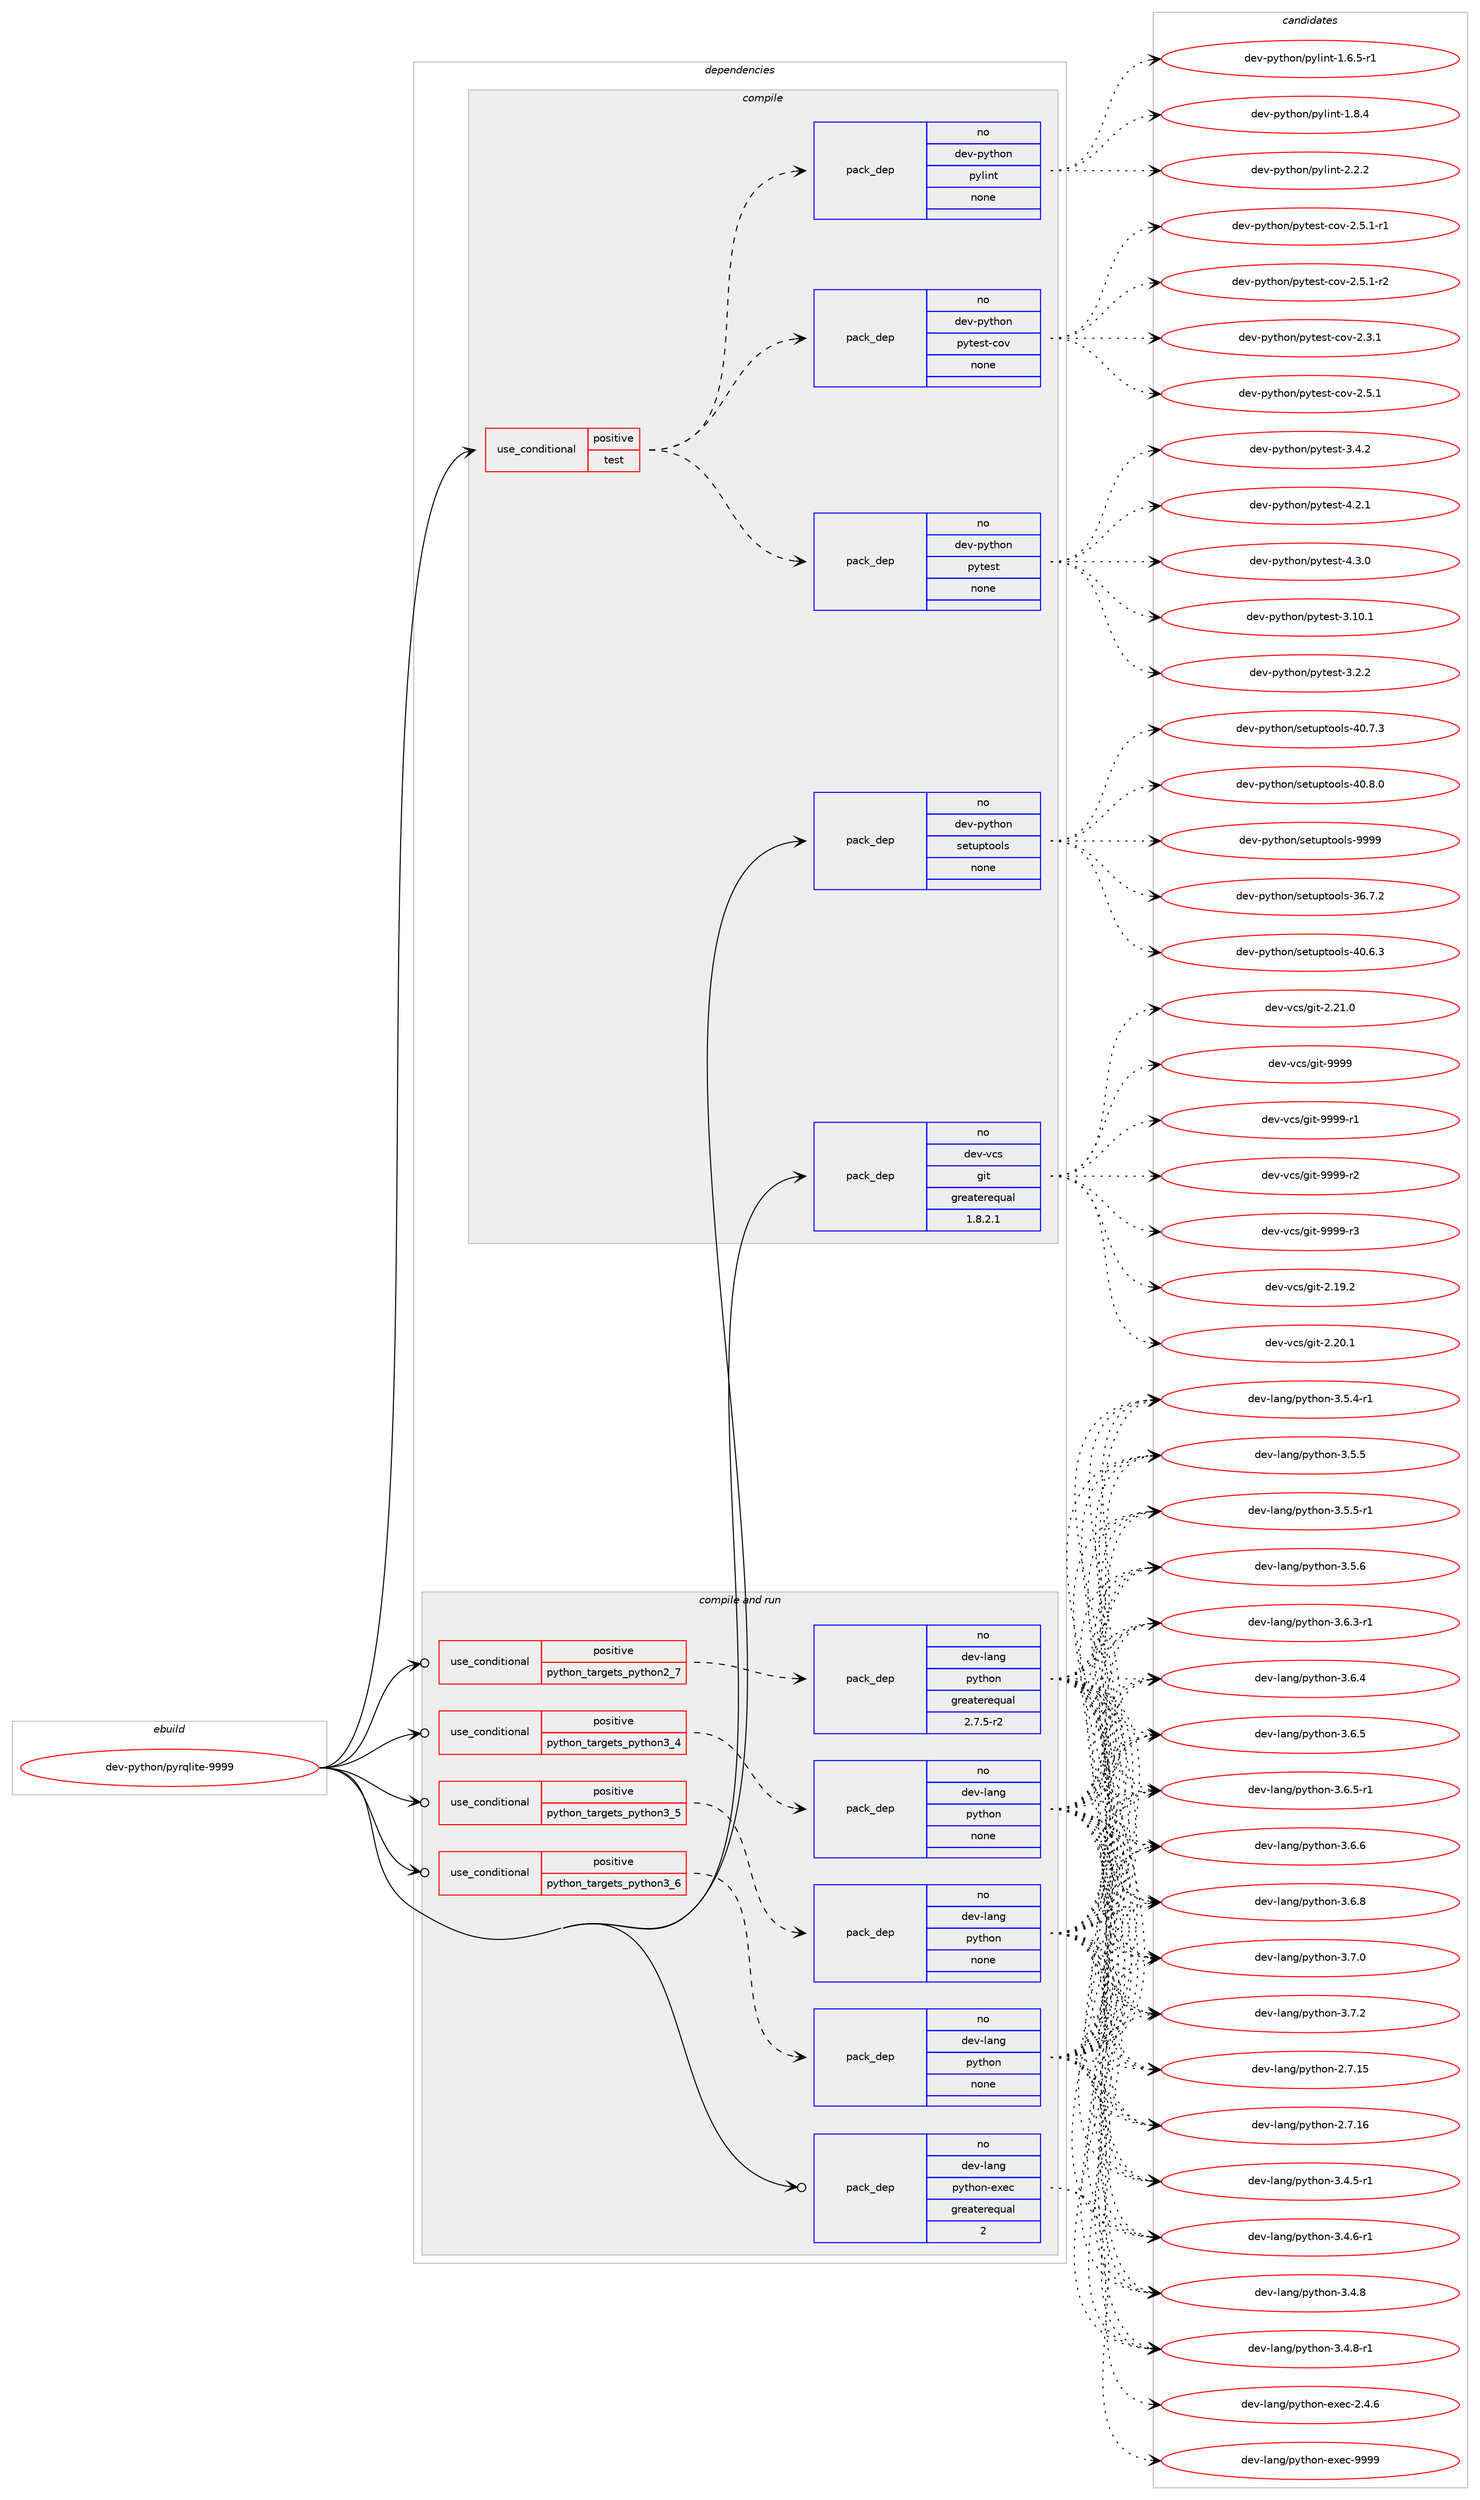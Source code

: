 digraph prolog {

# *************
# Graph options
# *************

newrank=true;
concentrate=true;
compound=true;
graph [rankdir=LR,fontname=Helvetica,fontsize=10,ranksep=1.5];#, ranksep=2.5, nodesep=0.2];
edge  [arrowhead=vee];
node  [fontname=Helvetica,fontsize=10];

# **********
# The ebuild
# **********

subgraph cluster_leftcol {
color=gray;
rank=same;
label=<<i>ebuild</i>>;
id [label="dev-python/pyrqlite-9999", color=red, width=4, href="../dev-python/pyrqlite-9999.svg"];
}

# ****************
# The dependencies
# ****************

subgraph cluster_midcol {
color=gray;
label=<<i>dependencies</i>>;
subgraph cluster_compile {
fillcolor="#eeeeee";
style=filled;
label=<<i>compile</i>>;
subgraph cond381707 {
dependency1432055 [label=<<TABLE BORDER="0" CELLBORDER="1" CELLSPACING="0" CELLPADDING="4"><TR><TD ROWSPAN="3" CELLPADDING="10">use_conditional</TD></TR><TR><TD>positive</TD></TR><TR><TD>test</TD></TR></TABLE>>, shape=none, color=red];
subgraph pack1027008 {
dependency1432056 [label=<<TABLE BORDER="0" CELLBORDER="1" CELLSPACING="0" CELLPADDING="4" WIDTH="220"><TR><TD ROWSPAN="6" CELLPADDING="30">pack_dep</TD></TR><TR><TD WIDTH="110">no</TD></TR><TR><TD>dev-python</TD></TR><TR><TD>pytest</TD></TR><TR><TD>none</TD></TR><TR><TD></TD></TR></TABLE>>, shape=none, color=blue];
}
dependency1432055:e -> dependency1432056:w [weight=20,style="dashed",arrowhead="vee"];
subgraph pack1027009 {
dependency1432057 [label=<<TABLE BORDER="0" CELLBORDER="1" CELLSPACING="0" CELLPADDING="4" WIDTH="220"><TR><TD ROWSPAN="6" CELLPADDING="30">pack_dep</TD></TR><TR><TD WIDTH="110">no</TD></TR><TR><TD>dev-python</TD></TR><TR><TD>pytest-cov</TD></TR><TR><TD>none</TD></TR><TR><TD></TD></TR></TABLE>>, shape=none, color=blue];
}
dependency1432055:e -> dependency1432057:w [weight=20,style="dashed",arrowhead="vee"];
subgraph pack1027010 {
dependency1432058 [label=<<TABLE BORDER="0" CELLBORDER="1" CELLSPACING="0" CELLPADDING="4" WIDTH="220"><TR><TD ROWSPAN="6" CELLPADDING="30">pack_dep</TD></TR><TR><TD WIDTH="110">no</TD></TR><TR><TD>dev-python</TD></TR><TR><TD>pylint</TD></TR><TR><TD>none</TD></TR><TR><TD></TD></TR></TABLE>>, shape=none, color=blue];
}
dependency1432055:e -> dependency1432058:w [weight=20,style="dashed",arrowhead="vee"];
}
id:e -> dependency1432055:w [weight=20,style="solid",arrowhead="vee"];
subgraph pack1027011 {
dependency1432059 [label=<<TABLE BORDER="0" CELLBORDER="1" CELLSPACING="0" CELLPADDING="4" WIDTH="220"><TR><TD ROWSPAN="6" CELLPADDING="30">pack_dep</TD></TR><TR><TD WIDTH="110">no</TD></TR><TR><TD>dev-python</TD></TR><TR><TD>setuptools</TD></TR><TR><TD>none</TD></TR><TR><TD></TD></TR></TABLE>>, shape=none, color=blue];
}
id:e -> dependency1432059:w [weight=20,style="solid",arrowhead="vee"];
subgraph pack1027012 {
dependency1432060 [label=<<TABLE BORDER="0" CELLBORDER="1" CELLSPACING="0" CELLPADDING="4" WIDTH="220"><TR><TD ROWSPAN="6" CELLPADDING="30">pack_dep</TD></TR><TR><TD WIDTH="110">no</TD></TR><TR><TD>dev-vcs</TD></TR><TR><TD>git</TD></TR><TR><TD>greaterequal</TD></TR><TR><TD>1.8.2.1</TD></TR></TABLE>>, shape=none, color=blue];
}
id:e -> dependency1432060:w [weight=20,style="solid",arrowhead="vee"];
}
subgraph cluster_compileandrun {
fillcolor="#eeeeee";
style=filled;
label=<<i>compile and run</i>>;
subgraph cond381708 {
dependency1432061 [label=<<TABLE BORDER="0" CELLBORDER="1" CELLSPACING="0" CELLPADDING="4"><TR><TD ROWSPAN="3" CELLPADDING="10">use_conditional</TD></TR><TR><TD>positive</TD></TR><TR><TD>python_targets_python2_7</TD></TR></TABLE>>, shape=none, color=red];
subgraph pack1027013 {
dependency1432062 [label=<<TABLE BORDER="0" CELLBORDER="1" CELLSPACING="0" CELLPADDING="4" WIDTH="220"><TR><TD ROWSPAN="6" CELLPADDING="30">pack_dep</TD></TR><TR><TD WIDTH="110">no</TD></TR><TR><TD>dev-lang</TD></TR><TR><TD>python</TD></TR><TR><TD>greaterequal</TD></TR><TR><TD>2.7.5-r2</TD></TR></TABLE>>, shape=none, color=blue];
}
dependency1432061:e -> dependency1432062:w [weight=20,style="dashed",arrowhead="vee"];
}
id:e -> dependency1432061:w [weight=20,style="solid",arrowhead="odotvee"];
subgraph cond381709 {
dependency1432063 [label=<<TABLE BORDER="0" CELLBORDER="1" CELLSPACING="0" CELLPADDING="4"><TR><TD ROWSPAN="3" CELLPADDING="10">use_conditional</TD></TR><TR><TD>positive</TD></TR><TR><TD>python_targets_python3_4</TD></TR></TABLE>>, shape=none, color=red];
subgraph pack1027014 {
dependency1432064 [label=<<TABLE BORDER="0" CELLBORDER="1" CELLSPACING="0" CELLPADDING="4" WIDTH="220"><TR><TD ROWSPAN="6" CELLPADDING="30">pack_dep</TD></TR><TR><TD WIDTH="110">no</TD></TR><TR><TD>dev-lang</TD></TR><TR><TD>python</TD></TR><TR><TD>none</TD></TR><TR><TD></TD></TR></TABLE>>, shape=none, color=blue];
}
dependency1432063:e -> dependency1432064:w [weight=20,style="dashed",arrowhead="vee"];
}
id:e -> dependency1432063:w [weight=20,style="solid",arrowhead="odotvee"];
subgraph cond381710 {
dependency1432065 [label=<<TABLE BORDER="0" CELLBORDER="1" CELLSPACING="0" CELLPADDING="4"><TR><TD ROWSPAN="3" CELLPADDING="10">use_conditional</TD></TR><TR><TD>positive</TD></TR><TR><TD>python_targets_python3_5</TD></TR></TABLE>>, shape=none, color=red];
subgraph pack1027015 {
dependency1432066 [label=<<TABLE BORDER="0" CELLBORDER="1" CELLSPACING="0" CELLPADDING="4" WIDTH="220"><TR><TD ROWSPAN="6" CELLPADDING="30">pack_dep</TD></TR><TR><TD WIDTH="110">no</TD></TR><TR><TD>dev-lang</TD></TR><TR><TD>python</TD></TR><TR><TD>none</TD></TR><TR><TD></TD></TR></TABLE>>, shape=none, color=blue];
}
dependency1432065:e -> dependency1432066:w [weight=20,style="dashed",arrowhead="vee"];
}
id:e -> dependency1432065:w [weight=20,style="solid",arrowhead="odotvee"];
subgraph cond381711 {
dependency1432067 [label=<<TABLE BORDER="0" CELLBORDER="1" CELLSPACING="0" CELLPADDING="4"><TR><TD ROWSPAN="3" CELLPADDING="10">use_conditional</TD></TR><TR><TD>positive</TD></TR><TR><TD>python_targets_python3_6</TD></TR></TABLE>>, shape=none, color=red];
subgraph pack1027016 {
dependency1432068 [label=<<TABLE BORDER="0" CELLBORDER="1" CELLSPACING="0" CELLPADDING="4" WIDTH="220"><TR><TD ROWSPAN="6" CELLPADDING="30">pack_dep</TD></TR><TR><TD WIDTH="110">no</TD></TR><TR><TD>dev-lang</TD></TR><TR><TD>python</TD></TR><TR><TD>none</TD></TR><TR><TD></TD></TR></TABLE>>, shape=none, color=blue];
}
dependency1432067:e -> dependency1432068:w [weight=20,style="dashed",arrowhead="vee"];
}
id:e -> dependency1432067:w [weight=20,style="solid",arrowhead="odotvee"];
subgraph pack1027017 {
dependency1432069 [label=<<TABLE BORDER="0" CELLBORDER="1" CELLSPACING="0" CELLPADDING="4" WIDTH="220"><TR><TD ROWSPAN="6" CELLPADDING="30">pack_dep</TD></TR><TR><TD WIDTH="110">no</TD></TR><TR><TD>dev-lang</TD></TR><TR><TD>python-exec</TD></TR><TR><TD>greaterequal</TD></TR><TR><TD>2</TD></TR></TABLE>>, shape=none, color=blue];
}
id:e -> dependency1432069:w [weight=20,style="solid",arrowhead="odotvee"];
}
subgraph cluster_run {
fillcolor="#eeeeee";
style=filled;
label=<<i>run</i>>;
}
}

# **************
# The candidates
# **************

subgraph cluster_choices {
rank=same;
color=gray;
label=<<i>candidates</i>>;

subgraph choice1027008 {
color=black;
nodesep=1;
choice100101118451121211161041111104711212111610111511645514649484649 [label="dev-python/pytest-3.10.1", color=red, width=4,href="../dev-python/pytest-3.10.1.svg"];
choice1001011184511212111610411111047112121116101115116455146504650 [label="dev-python/pytest-3.2.2", color=red, width=4,href="../dev-python/pytest-3.2.2.svg"];
choice1001011184511212111610411111047112121116101115116455146524650 [label="dev-python/pytest-3.4.2", color=red, width=4,href="../dev-python/pytest-3.4.2.svg"];
choice1001011184511212111610411111047112121116101115116455246504649 [label="dev-python/pytest-4.2.1", color=red, width=4,href="../dev-python/pytest-4.2.1.svg"];
choice1001011184511212111610411111047112121116101115116455246514648 [label="dev-python/pytest-4.3.0", color=red, width=4,href="../dev-python/pytest-4.3.0.svg"];
dependency1432056:e -> choice100101118451121211161041111104711212111610111511645514649484649:w [style=dotted,weight="100"];
dependency1432056:e -> choice1001011184511212111610411111047112121116101115116455146504650:w [style=dotted,weight="100"];
dependency1432056:e -> choice1001011184511212111610411111047112121116101115116455146524650:w [style=dotted,weight="100"];
dependency1432056:e -> choice1001011184511212111610411111047112121116101115116455246504649:w [style=dotted,weight="100"];
dependency1432056:e -> choice1001011184511212111610411111047112121116101115116455246514648:w [style=dotted,weight="100"];
}
subgraph choice1027009 {
color=black;
nodesep=1;
choice10010111845112121116104111110471121211161011151164599111118455046514649 [label="dev-python/pytest-cov-2.3.1", color=red, width=4,href="../dev-python/pytest-cov-2.3.1.svg"];
choice10010111845112121116104111110471121211161011151164599111118455046534649 [label="dev-python/pytest-cov-2.5.1", color=red, width=4,href="../dev-python/pytest-cov-2.5.1.svg"];
choice100101118451121211161041111104711212111610111511645991111184550465346494511449 [label="dev-python/pytest-cov-2.5.1-r1", color=red, width=4,href="../dev-python/pytest-cov-2.5.1-r1.svg"];
choice100101118451121211161041111104711212111610111511645991111184550465346494511450 [label="dev-python/pytest-cov-2.5.1-r2", color=red, width=4,href="../dev-python/pytest-cov-2.5.1-r2.svg"];
dependency1432057:e -> choice10010111845112121116104111110471121211161011151164599111118455046514649:w [style=dotted,weight="100"];
dependency1432057:e -> choice10010111845112121116104111110471121211161011151164599111118455046534649:w [style=dotted,weight="100"];
dependency1432057:e -> choice100101118451121211161041111104711212111610111511645991111184550465346494511449:w [style=dotted,weight="100"];
dependency1432057:e -> choice100101118451121211161041111104711212111610111511645991111184550465346494511450:w [style=dotted,weight="100"];
}
subgraph choice1027010 {
color=black;
nodesep=1;
choice10010111845112121116104111110471121211081051101164549465446534511449 [label="dev-python/pylint-1.6.5-r1", color=red, width=4,href="../dev-python/pylint-1.6.5-r1.svg"];
choice1001011184511212111610411111047112121108105110116454946564652 [label="dev-python/pylint-1.8.4", color=red, width=4,href="../dev-python/pylint-1.8.4.svg"];
choice1001011184511212111610411111047112121108105110116455046504650 [label="dev-python/pylint-2.2.2", color=red, width=4,href="../dev-python/pylint-2.2.2.svg"];
dependency1432058:e -> choice10010111845112121116104111110471121211081051101164549465446534511449:w [style=dotted,weight="100"];
dependency1432058:e -> choice1001011184511212111610411111047112121108105110116454946564652:w [style=dotted,weight="100"];
dependency1432058:e -> choice1001011184511212111610411111047112121108105110116455046504650:w [style=dotted,weight="100"];
}
subgraph choice1027011 {
color=black;
nodesep=1;
choice100101118451121211161041111104711510111611711211611111110811545515446554650 [label="dev-python/setuptools-36.7.2", color=red, width=4,href="../dev-python/setuptools-36.7.2.svg"];
choice100101118451121211161041111104711510111611711211611111110811545524846544651 [label="dev-python/setuptools-40.6.3", color=red, width=4,href="../dev-python/setuptools-40.6.3.svg"];
choice100101118451121211161041111104711510111611711211611111110811545524846554651 [label="dev-python/setuptools-40.7.3", color=red, width=4,href="../dev-python/setuptools-40.7.3.svg"];
choice100101118451121211161041111104711510111611711211611111110811545524846564648 [label="dev-python/setuptools-40.8.0", color=red, width=4,href="../dev-python/setuptools-40.8.0.svg"];
choice10010111845112121116104111110471151011161171121161111111081154557575757 [label="dev-python/setuptools-9999", color=red, width=4,href="../dev-python/setuptools-9999.svg"];
dependency1432059:e -> choice100101118451121211161041111104711510111611711211611111110811545515446554650:w [style=dotted,weight="100"];
dependency1432059:e -> choice100101118451121211161041111104711510111611711211611111110811545524846544651:w [style=dotted,weight="100"];
dependency1432059:e -> choice100101118451121211161041111104711510111611711211611111110811545524846554651:w [style=dotted,weight="100"];
dependency1432059:e -> choice100101118451121211161041111104711510111611711211611111110811545524846564648:w [style=dotted,weight="100"];
dependency1432059:e -> choice10010111845112121116104111110471151011161171121161111111081154557575757:w [style=dotted,weight="100"];
}
subgraph choice1027012 {
color=black;
nodesep=1;
choice10010111845118991154710310511645504649574650 [label="dev-vcs/git-2.19.2", color=red, width=4,href="../dev-vcs/git-2.19.2.svg"];
choice10010111845118991154710310511645504650484649 [label="dev-vcs/git-2.20.1", color=red, width=4,href="../dev-vcs/git-2.20.1.svg"];
choice10010111845118991154710310511645504650494648 [label="dev-vcs/git-2.21.0", color=red, width=4,href="../dev-vcs/git-2.21.0.svg"];
choice1001011184511899115471031051164557575757 [label="dev-vcs/git-9999", color=red, width=4,href="../dev-vcs/git-9999.svg"];
choice10010111845118991154710310511645575757574511449 [label="dev-vcs/git-9999-r1", color=red, width=4,href="../dev-vcs/git-9999-r1.svg"];
choice10010111845118991154710310511645575757574511450 [label="dev-vcs/git-9999-r2", color=red, width=4,href="../dev-vcs/git-9999-r2.svg"];
choice10010111845118991154710310511645575757574511451 [label="dev-vcs/git-9999-r3", color=red, width=4,href="../dev-vcs/git-9999-r3.svg"];
dependency1432060:e -> choice10010111845118991154710310511645504649574650:w [style=dotted,weight="100"];
dependency1432060:e -> choice10010111845118991154710310511645504650484649:w [style=dotted,weight="100"];
dependency1432060:e -> choice10010111845118991154710310511645504650494648:w [style=dotted,weight="100"];
dependency1432060:e -> choice1001011184511899115471031051164557575757:w [style=dotted,weight="100"];
dependency1432060:e -> choice10010111845118991154710310511645575757574511449:w [style=dotted,weight="100"];
dependency1432060:e -> choice10010111845118991154710310511645575757574511450:w [style=dotted,weight="100"];
dependency1432060:e -> choice10010111845118991154710310511645575757574511451:w [style=dotted,weight="100"];
}
subgraph choice1027013 {
color=black;
nodesep=1;
choice10010111845108971101034711212111610411111045504655464953 [label="dev-lang/python-2.7.15", color=red, width=4,href="../dev-lang/python-2.7.15.svg"];
choice10010111845108971101034711212111610411111045504655464954 [label="dev-lang/python-2.7.16", color=red, width=4,href="../dev-lang/python-2.7.16.svg"];
choice1001011184510897110103471121211161041111104551465246534511449 [label="dev-lang/python-3.4.5-r1", color=red, width=4,href="../dev-lang/python-3.4.5-r1.svg"];
choice1001011184510897110103471121211161041111104551465246544511449 [label="dev-lang/python-3.4.6-r1", color=red, width=4,href="../dev-lang/python-3.4.6-r1.svg"];
choice100101118451089711010347112121116104111110455146524656 [label="dev-lang/python-3.4.8", color=red, width=4,href="../dev-lang/python-3.4.8.svg"];
choice1001011184510897110103471121211161041111104551465246564511449 [label="dev-lang/python-3.4.8-r1", color=red, width=4,href="../dev-lang/python-3.4.8-r1.svg"];
choice1001011184510897110103471121211161041111104551465346524511449 [label="dev-lang/python-3.5.4-r1", color=red, width=4,href="../dev-lang/python-3.5.4-r1.svg"];
choice100101118451089711010347112121116104111110455146534653 [label="dev-lang/python-3.5.5", color=red, width=4,href="../dev-lang/python-3.5.5.svg"];
choice1001011184510897110103471121211161041111104551465346534511449 [label="dev-lang/python-3.5.5-r1", color=red, width=4,href="../dev-lang/python-3.5.5-r1.svg"];
choice100101118451089711010347112121116104111110455146534654 [label="dev-lang/python-3.5.6", color=red, width=4,href="../dev-lang/python-3.5.6.svg"];
choice1001011184510897110103471121211161041111104551465446514511449 [label="dev-lang/python-3.6.3-r1", color=red, width=4,href="../dev-lang/python-3.6.3-r1.svg"];
choice100101118451089711010347112121116104111110455146544652 [label="dev-lang/python-3.6.4", color=red, width=4,href="../dev-lang/python-3.6.4.svg"];
choice100101118451089711010347112121116104111110455146544653 [label="dev-lang/python-3.6.5", color=red, width=4,href="../dev-lang/python-3.6.5.svg"];
choice1001011184510897110103471121211161041111104551465446534511449 [label="dev-lang/python-3.6.5-r1", color=red, width=4,href="../dev-lang/python-3.6.5-r1.svg"];
choice100101118451089711010347112121116104111110455146544654 [label="dev-lang/python-3.6.6", color=red, width=4,href="../dev-lang/python-3.6.6.svg"];
choice100101118451089711010347112121116104111110455146544656 [label="dev-lang/python-3.6.8", color=red, width=4,href="../dev-lang/python-3.6.8.svg"];
choice100101118451089711010347112121116104111110455146554648 [label="dev-lang/python-3.7.0", color=red, width=4,href="../dev-lang/python-3.7.0.svg"];
choice100101118451089711010347112121116104111110455146554650 [label="dev-lang/python-3.7.2", color=red, width=4,href="../dev-lang/python-3.7.2.svg"];
dependency1432062:e -> choice10010111845108971101034711212111610411111045504655464953:w [style=dotted,weight="100"];
dependency1432062:e -> choice10010111845108971101034711212111610411111045504655464954:w [style=dotted,weight="100"];
dependency1432062:e -> choice1001011184510897110103471121211161041111104551465246534511449:w [style=dotted,weight="100"];
dependency1432062:e -> choice1001011184510897110103471121211161041111104551465246544511449:w [style=dotted,weight="100"];
dependency1432062:e -> choice100101118451089711010347112121116104111110455146524656:w [style=dotted,weight="100"];
dependency1432062:e -> choice1001011184510897110103471121211161041111104551465246564511449:w [style=dotted,weight="100"];
dependency1432062:e -> choice1001011184510897110103471121211161041111104551465346524511449:w [style=dotted,weight="100"];
dependency1432062:e -> choice100101118451089711010347112121116104111110455146534653:w [style=dotted,weight="100"];
dependency1432062:e -> choice1001011184510897110103471121211161041111104551465346534511449:w [style=dotted,weight="100"];
dependency1432062:e -> choice100101118451089711010347112121116104111110455146534654:w [style=dotted,weight="100"];
dependency1432062:e -> choice1001011184510897110103471121211161041111104551465446514511449:w [style=dotted,weight="100"];
dependency1432062:e -> choice100101118451089711010347112121116104111110455146544652:w [style=dotted,weight="100"];
dependency1432062:e -> choice100101118451089711010347112121116104111110455146544653:w [style=dotted,weight="100"];
dependency1432062:e -> choice1001011184510897110103471121211161041111104551465446534511449:w [style=dotted,weight="100"];
dependency1432062:e -> choice100101118451089711010347112121116104111110455146544654:w [style=dotted,weight="100"];
dependency1432062:e -> choice100101118451089711010347112121116104111110455146544656:w [style=dotted,weight="100"];
dependency1432062:e -> choice100101118451089711010347112121116104111110455146554648:w [style=dotted,weight="100"];
dependency1432062:e -> choice100101118451089711010347112121116104111110455146554650:w [style=dotted,weight="100"];
}
subgraph choice1027014 {
color=black;
nodesep=1;
choice10010111845108971101034711212111610411111045504655464953 [label="dev-lang/python-2.7.15", color=red, width=4,href="../dev-lang/python-2.7.15.svg"];
choice10010111845108971101034711212111610411111045504655464954 [label="dev-lang/python-2.7.16", color=red, width=4,href="../dev-lang/python-2.7.16.svg"];
choice1001011184510897110103471121211161041111104551465246534511449 [label="dev-lang/python-3.4.5-r1", color=red, width=4,href="../dev-lang/python-3.4.5-r1.svg"];
choice1001011184510897110103471121211161041111104551465246544511449 [label="dev-lang/python-3.4.6-r1", color=red, width=4,href="../dev-lang/python-3.4.6-r1.svg"];
choice100101118451089711010347112121116104111110455146524656 [label="dev-lang/python-3.4.8", color=red, width=4,href="../dev-lang/python-3.4.8.svg"];
choice1001011184510897110103471121211161041111104551465246564511449 [label="dev-lang/python-3.4.8-r1", color=red, width=4,href="../dev-lang/python-3.4.8-r1.svg"];
choice1001011184510897110103471121211161041111104551465346524511449 [label="dev-lang/python-3.5.4-r1", color=red, width=4,href="../dev-lang/python-3.5.4-r1.svg"];
choice100101118451089711010347112121116104111110455146534653 [label="dev-lang/python-3.5.5", color=red, width=4,href="../dev-lang/python-3.5.5.svg"];
choice1001011184510897110103471121211161041111104551465346534511449 [label="dev-lang/python-3.5.5-r1", color=red, width=4,href="../dev-lang/python-3.5.5-r1.svg"];
choice100101118451089711010347112121116104111110455146534654 [label="dev-lang/python-3.5.6", color=red, width=4,href="../dev-lang/python-3.5.6.svg"];
choice1001011184510897110103471121211161041111104551465446514511449 [label="dev-lang/python-3.6.3-r1", color=red, width=4,href="../dev-lang/python-3.6.3-r1.svg"];
choice100101118451089711010347112121116104111110455146544652 [label="dev-lang/python-3.6.4", color=red, width=4,href="../dev-lang/python-3.6.4.svg"];
choice100101118451089711010347112121116104111110455146544653 [label="dev-lang/python-3.6.5", color=red, width=4,href="../dev-lang/python-3.6.5.svg"];
choice1001011184510897110103471121211161041111104551465446534511449 [label="dev-lang/python-3.6.5-r1", color=red, width=4,href="../dev-lang/python-3.6.5-r1.svg"];
choice100101118451089711010347112121116104111110455146544654 [label="dev-lang/python-3.6.6", color=red, width=4,href="../dev-lang/python-3.6.6.svg"];
choice100101118451089711010347112121116104111110455146544656 [label="dev-lang/python-3.6.8", color=red, width=4,href="../dev-lang/python-3.6.8.svg"];
choice100101118451089711010347112121116104111110455146554648 [label="dev-lang/python-3.7.0", color=red, width=4,href="../dev-lang/python-3.7.0.svg"];
choice100101118451089711010347112121116104111110455146554650 [label="dev-lang/python-3.7.2", color=red, width=4,href="../dev-lang/python-3.7.2.svg"];
dependency1432064:e -> choice10010111845108971101034711212111610411111045504655464953:w [style=dotted,weight="100"];
dependency1432064:e -> choice10010111845108971101034711212111610411111045504655464954:w [style=dotted,weight="100"];
dependency1432064:e -> choice1001011184510897110103471121211161041111104551465246534511449:w [style=dotted,weight="100"];
dependency1432064:e -> choice1001011184510897110103471121211161041111104551465246544511449:w [style=dotted,weight="100"];
dependency1432064:e -> choice100101118451089711010347112121116104111110455146524656:w [style=dotted,weight="100"];
dependency1432064:e -> choice1001011184510897110103471121211161041111104551465246564511449:w [style=dotted,weight="100"];
dependency1432064:e -> choice1001011184510897110103471121211161041111104551465346524511449:w [style=dotted,weight="100"];
dependency1432064:e -> choice100101118451089711010347112121116104111110455146534653:w [style=dotted,weight="100"];
dependency1432064:e -> choice1001011184510897110103471121211161041111104551465346534511449:w [style=dotted,weight="100"];
dependency1432064:e -> choice100101118451089711010347112121116104111110455146534654:w [style=dotted,weight="100"];
dependency1432064:e -> choice1001011184510897110103471121211161041111104551465446514511449:w [style=dotted,weight="100"];
dependency1432064:e -> choice100101118451089711010347112121116104111110455146544652:w [style=dotted,weight="100"];
dependency1432064:e -> choice100101118451089711010347112121116104111110455146544653:w [style=dotted,weight="100"];
dependency1432064:e -> choice1001011184510897110103471121211161041111104551465446534511449:w [style=dotted,weight="100"];
dependency1432064:e -> choice100101118451089711010347112121116104111110455146544654:w [style=dotted,weight="100"];
dependency1432064:e -> choice100101118451089711010347112121116104111110455146544656:w [style=dotted,weight="100"];
dependency1432064:e -> choice100101118451089711010347112121116104111110455146554648:w [style=dotted,weight="100"];
dependency1432064:e -> choice100101118451089711010347112121116104111110455146554650:w [style=dotted,weight="100"];
}
subgraph choice1027015 {
color=black;
nodesep=1;
choice10010111845108971101034711212111610411111045504655464953 [label="dev-lang/python-2.7.15", color=red, width=4,href="../dev-lang/python-2.7.15.svg"];
choice10010111845108971101034711212111610411111045504655464954 [label="dev-lang/python-2.7.16", color=red, width=4,href="../dev-lang/python-2.7.16.svg"];
choice1001011184510897110103471121211161041111104551465246534511449 [label="dev-lang/python-3.4.5-r1", color=red, width=4,href="../dev-lang/python-3.4.5-r1.svg"];
choice1001011184510897110103471121211161041111104551465246544511449 [label="dev-lang/python-3.4.6-r1", color=red, width=4,href="../dev-lang/python-3.4.6-r1.svg"];
choice100101118451089711010347112121116104111110455146524656 [label="dev-lang/python-3.4.8", color=red, width=4,href="../dev-lang/python-3.4.8.svg"];
choice1001011184510897110103471121211161041111104551465246564511449 [label="dev-lang/python-3.4.8-r1", color=red, width=4,href="../dev-lang/python-3.4.8-r1.svg"];
choice1001011184510897110103471121211161041111104551465346524511449 [label="dev-lang/python-3.5.4-r1", color=red, width=4,href="../dev-lang/python-3.5.4-r1.svg"];
choice100101118451089711010347112121116104111110455146534653 [label="dev-lang/python-3.5.5", color=red, width=4,href="../dev-lang/python-3.5.5.svg"];
choice1001011184510897110103471121211161041111104551465346534511449 [label="dev-lang/python-3.5.5-r1", color=red, width=4,href="../dev-lang/python-3.5.5-r1.svg"];
choice100101118451089711010347112121116104111110455146534654 [label="dev-lang/python-3.5.6", color=red, width=4,href="../dev-lang/python-3.5.6.svg"];
choice1001011184510897110103471121211161041111104551465446514511449 [label="dev-lang/python-3.6.3-r1", color=red, width=4,href="../dev-lang/python-3.6.3-r1.svg"];
choice100101118451089711010347112121116104111110455146544652 [label="dev-lang/python-3.6.4", color=red, width=4,href="../dev-lang/python-3.6.4.svg"];
choice100101118451089711010347112121116104111110455146544653 [label="dev-lang/python-3.6.5", color=red, width=4,href="../dev-lang/python-3.6.5.svg"];
choice1001011184510897110103471121211161041111104551465446534511449 [label="dev-lang/python-3.6.5-r1", color=red, width=4,href="../dev-lang/python-3.6.5-r1.svg"];
choice100101118451089711010347112121116104111110455146544654 [label="dev-lang/python-3.6.6", color=red, width=4,href="../dev-lang/python-3.6.6.svg"];
choice100101118451089711010347112121116104111110455146544656 [label="dev-lang/python-3.6.8", color=red, width=4,href="../dev-lang/python-3.6.8.svg"];
choice100101118451089711010347112121116104111110455146554648 [label="dev-lang/python-3.7.0", color=red, width=4,href="../dev-lang/python-3.7.0.svg"];
choice100101118451089711010347112121116104111110455146554650 [label="dev-lang/python-3.7.2", color=red, width=4,href="../dev-lang/python-3.7.2.svg"];
dependency1432066:e -> choice10010111845108971101034711212111610411111045504655464953:w [style=dotted,weight="100"];
dependency1432066:e -> choice10010111845108971101034711212111610411111045504655464954:w [style=dotted,weight="100"];
dependency1432066:e -> choice1001011184510897110103471121211161041111104551465246534511449:w [style=dotted,weight="100"];
dependency1432066:e -> choice1001011184510897110103471121211161041111104551465246544511449:w [style=dotted,weight="100"];
dependency1432066:e -> choice100101118451089711010347112121116104111110455146524656:w [style=dotted,weight="100"];
dependency1432066:e -> choice1001011184510897110103471121211161041111104551465246564511449:w [style=dotted,weight="100"];
dependency1432066:e -> choice1001011184510897110103471121211161041111104551465346524511449:w [style=dotted,weight="100"];
dependency1432066:e -> choice100101118451089711010347112121116104111110455146534653:w [style=dotted,weight="100"];
dependency1432066:e -> choice1001011184510897110103471121211161041111104551465346534511449:w [style=dotted,weight="100"];
dependency1432066:e -> choice100101118451089711010347112121116104111110455146534654:w [style=dotted,weight="100"];
dependency1432066:e -> choice1001011184510897110103471121211161041111104551465446514511449:w [style=dotted,weight="100"];
dependency1432066:e -> choice100101118451089711010347112121116104111110455146544652:w [style=dotted,weight="100"];
dependency1432066:e -> choice100101118451089711010347112121116104111110455146544653:w [style=dotted,weight="100"];
dependency1432066:e -> choice1001011184510897110103471121211161041111104551465446534511449:w [style=dotted,weight="100"];
dependency1432066:e -> choice100101118451089711010347112121116104111110455146544654:w [style=dotted,weight="100"];
dependency1432066:e -> choice100101118451089711010347112121116104111110455146544656:w [style=dotted,weight="100"];
dependency1432066:e -> choice100101118451089711010347112121116104111110455146554648:w [style=dotted,weight="100"];
dependency1432066:e -> choice100101118451089711010347112121116104111110455146554650:w [style=dotted,weight="100"];
}
subgraph choice1027016 {
color=black;
nodesep=1;
choice10010111845108971101034711212111610411111045504655464953 [label="dev-lang/python-2.7.15", color=red, width=4,href="../dev-lang/python-2.7.15.svg"];
choice10010111845108971101034711212111610411111045504655464954 [label="dev-lang/python-2.7.16", color=red, width=4,href="../dev-lang/python-2.7.16.svg"];
choice1001011184510897110103471121211161041111104551465246534511449 [label="dev-lang/python-3.4.5-r1", color=red, width=4,href="../dev-lang/python-3.4.5-r1.svg"];
choice1001011184510897110103471121211161041111104551465246544511449 [label="dev-lang/python-3.4.6-r1", color=red, width=4,href="../dev-lang/python-3.4.6-r1.svg"];
choice100101118451089711010347112121116104111110455146524656 [label="dev-lang/python-3.4.8", color=red, width=4,href="../dev-lang/python-3.4.8.svg"];
choice1001011184510897110103471121211161041111104551465246564511449 [label="dev-lang/python-3.4.8-r1", color=red, width=4,href="../dev-lang/python-3.4.8-r1.svg"];
choice1001011184510897110103471121211161041111104551465346524511449 [label="dev-lang/python-3.5.4-r1", color=red, width=4,href="../dev-lang/python-3.5.4-r1.svg"];
choice100101118451089711010347112121116104111110455146534653 [label="dev-lang/python-3.5.5", color=red, width=4,href="../dev-lang/python-3.5.5.svg"];
choice1001011184510897110103471121211161041111104551465346534511449 [label="dev-lang/python-3.5.5-r1", color=red, width=4,href="../dev-lang/python-3.5.5-r1.svg"];
choice100101118451089711010347112121116104111110455146534654 [label="dev-lang/python-3.5.6", color=red, width=4,href="../dev-lang/python-3.5.6.svg"];
choice1001011184510897110103471121211161041111104551465446514511449 [label="dev-lang/python-3.6.3-r1", color=red, width=4,href="../dev-lang/python-3.6.3-r1.svg"];
choice100101118451089711010347112121116104111110455146544652 [label="dev-lang/python-3.6.4", color=red, width=4,href="../dev-lang/python-3.6.4.svg"];
choice100101118451089711010347112121116104111110455146544653 [label="dev-lang/python-3.6.5", color=red, width=4,href="../dev-lang/python-3.6.5.svg"];
choice1001011184510897110103471121211161041111104551465446534511449 [label="dev-lang/python-3.6.5-r1", color=red, width=4,href="../dev-lang/python-3.6.5-r1.svg"];
choice100101118451089711010347112121116104111110455146544654 [label="dev-lang/python-3.6.6", color=red, width=4,href="../dev-lang/python-3.6.6.svg"];
choice100101118451089711010347112121116104111110455146544656 [label="dev-lang/python-3.6.8", color=red, width=4,href="../dev-lang/python-3.6.8.svg"];
choice100101118451089711010347112121116104111110455146554648 [label="dev-lang/python-3.7.0", color=red, width=4,href="../dev-lang/python-3.7.0.svg"];
choice100101118451089711010347112121116104111110455146554650 [label="dev-lang/python-3.7.2", color=red, width=4,href="../dev-lang/python-3.7.2.svg"];
dependency1432068:e -> choice10010111845108971101034711212111610411111045504655464953:w [style=dotted,weight="100"];
dependency1432068:e -> choice10010111845108971101034711212111610411111045504655464954:w [style=dotted,weight="100"];
dependency1432068:e -> choice1001011184510897110103471121211161041111104551465246534511449:w [style=dotted,weight="100"];
dependency1432068:e -> choice1001011184510897110103471121211161041111104551465246544511449:w [style=dotted,weight="100"];
dependency1432068:e -> choice100101118451089711010347112121116104111110455146524656:w [style=dotted,weight="100"];
dependency1432068:e -> choice1001011184510897110103471121211161041111104551465246564511449:w [style=dotted,weight="100"];
dependency1432068:e -> choice1001011184510897110103471121211161041111104551465346524511449:w [style=dotted,weight="100"];
dependency1432068:e -> choice100101118451089711010347112121116104111110455146534653:w [style=dotted,weight="100"];
dependency1432068:e -> choice1001011184510897110103471121211161041111104551465346534511449:w [style=dotted,weight="100"];
dependency1432068:e -> choice100101118451089711010347112121116104111110455146534654:w [style=dotted,weight="100"];
dependency1432068:e -> choice1001011184510897110103471121211161041111104551465446514511449:w [style=dotted,weight="100"];
dependency1432068:e -> choice100101118451089711010347112121116104111110455146544652:w [style=dotted,weight="100"];
dependency1432068:e -> choice100101118451089711010347112121116104111110455146544653:w [style=dotted,weight="100"];
dependency1432068:e -> choice1001011184510897110103471121211161041111104551465446534511449:w [style=dotted,weight="100"];
dependency1432068:e -> choice100101118451089711010347112121116104111110455146544654:w [style=dotted,weight="100"];
dependency1432068:e -> choice100101118451089711010347112121116104111110455146544656:w [style=dotted,weight="100"];
dependency1432068:e -> choice100101118451089711010347112121116104111110455146554648:w [style=dotted,weight="100"];
dependency1432068:e -> choice100101118451089711010347112121116104111110455146554650:w [style=dotted,weight="100"];
}
subgraph choice1027017 {
color=black;
nodesep=1;
choice1001011184510897110103471121211161041111104510112010199455046524654 [label="dev-lang/python-exec-2.4.6", color=red, width=4,href="../dev-lang/python-exec-2.4.6.svg"];
choice10010111845108971101034711212111610411111045101120101994557575757 [label="dev-lang/python-exec-9999", color=red, width=4,href="../dev-lang/python-exec-9999.svg"];
dependency1432069:e -> choice1001011184510897110103471121211161041111104510112010199455046524654:w [style=dotted,weight="100"];
dependency1432069:e -> choice10010111845108971101034711212111610411111045101120101994557575757:w [style=dotted,weight="100"];
}
}

}
